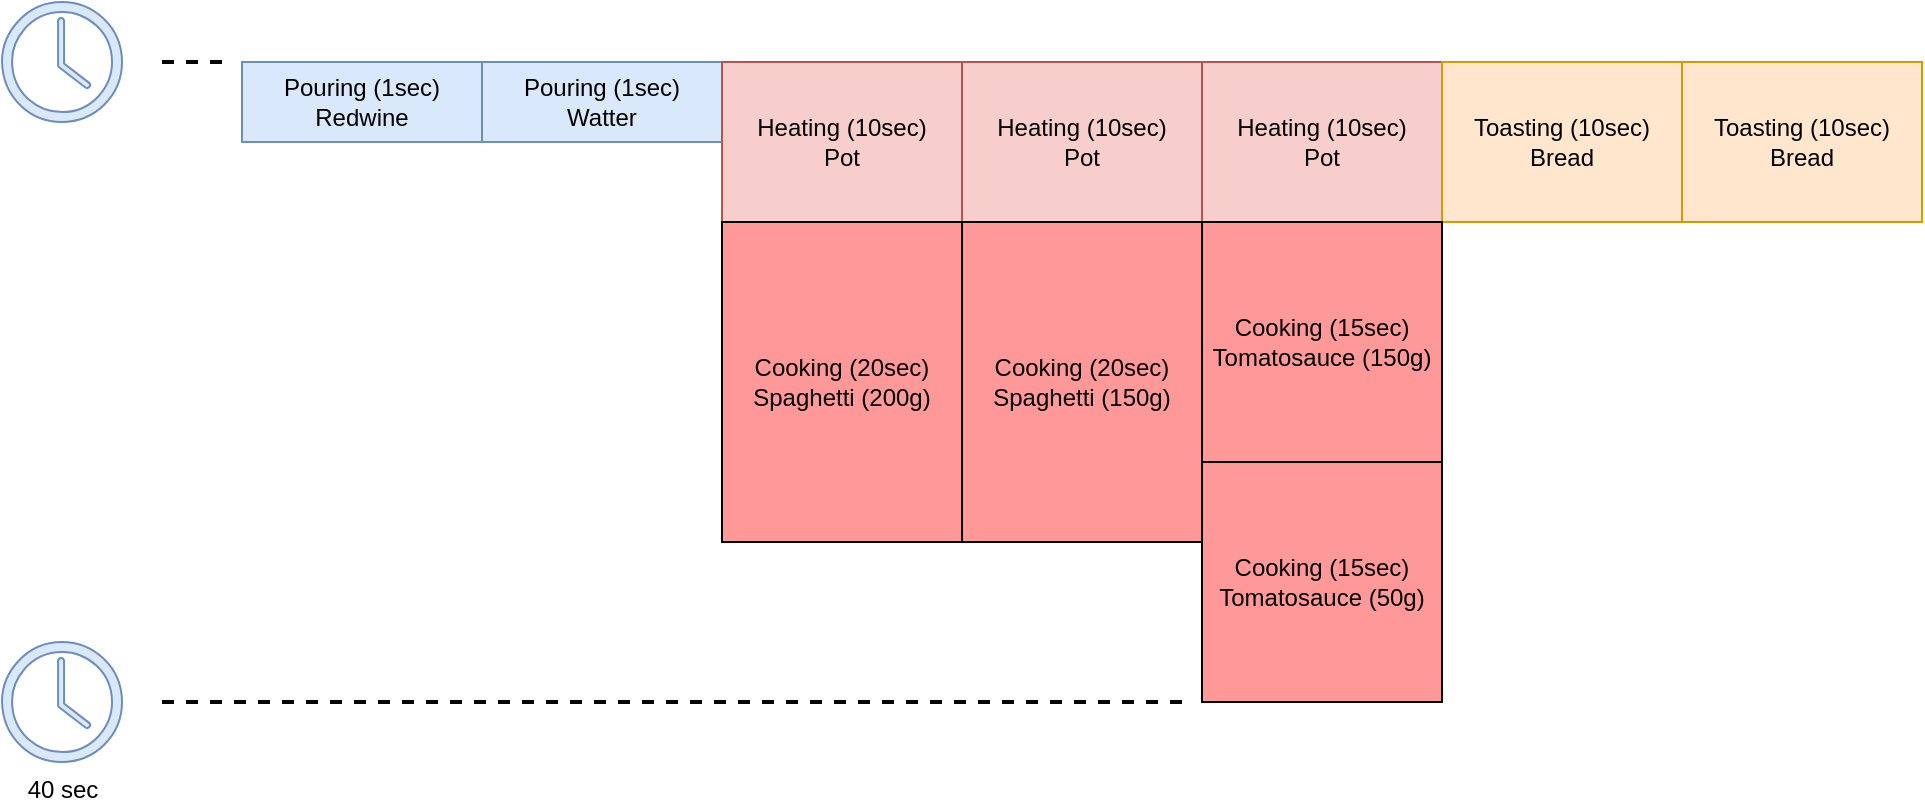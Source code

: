 <mxfile version="16.1.2" type="device"><diagram id="dJFi9iSW-yLNJkyjs9DT" name="Page-1"><mxGraphModel dx="2062" dy="1264" grid="1" gridSize="10" guides="1" tooltips="1" connect="1" arrows="1" fold="1" page="1" pageScale="1" pageWidth="1169" pageHeight="827" math="0" shadow="0"><root><mxCell id="0"/><mxCell id="1" parent="0"/><mxCell id="0ObWpjhjKs_UWvojkuQb-1" value="Pouring (1sec)&lt;br&gt;Redwine" style="rounded=0;whiteSpace=wrap;html=1;fillColor=#dae8fc;strokeColor=#6c8ebf;" vertex="1" parent="1"><mxGeometry x="200" y="120" width="120" height="40" as="geometry"/></mxCell><mxCell id="0ObWpjhjKs_UWvojkuQb-2" value="Pouring (1sec)&lt;br&gt;Watter" style="rounded=0;whiteSpace=wrap;html=1;fillColor=#dae8fc;strokeColor=#6c8ebf;" vertex="1" parent="1"><mxGeometry x="320" y="120" width="120" height="40" as="geometry"/></mxCell><mxCell id="0ObWpjhjKs_UWvojkuQb-3" value="Heating (10sec)&lt;br&gt;Pot" style="rounded=0;whiteSpace=wrap;html=1;fillColor=#f8cecc;strokeColor=#b85450;" vertex="1" parent="1"><mxGeometry x="440" y="120" width="120" height="80" as="geometry"/></mxCell><mxCell id="0ObWpjhjKs_UWvojkuQb-4" value="Heating (10sec)&lt;br&gt;Pot" style="rounded=0;whiteSpace=wrap;html=1;fillColor=#f8cecc;strokeColor=#b85450;" vertex="1" parent="1"><mxGeometry x="680" y="120" width="120" height="80" as="geometry"/></mxCell><mxCell id="0ObWpjhjKs_UWvojkuQb-5" value="Heating (10sec)&lt;br&gt;Pot" style="rounded=0;whiteSpace=wrap;html=1;fillColor=#f8cecc;strokeColor=#b85450;" vertex="1" parent="1"><mxGeometry x="560" y="120" width="120" height="80" as="geometry"/></mxCell><mxCell id="0ObWpjhjKs_UWvojkuQb-7" value="Toasting (10sec)&lt;br&gt;Bread" style="rounded=0;whiteSpace=wrap;html=1;fillColor=#ffe6cc;strokeColor=#d79b00;" vertex="1" parent="1"><mxGeometry x="800" y="120" width="120" height="80" as="geometry"/></mxCell><mxCell id="0ObWpjhjKs_UWvojkuQb-8" value="Toasting (10sec)&lt;br&gt;Bread" style="rounded=0;whiteSpace=wrap;html=1;fillColor=#ffe6cc;strokeColor=#d79b00;" vertex="1" parent="1"><mxGeometry x="920" y="120" width="120" height="80" as="geometry"/></mxCell><mxCell id="0ObWpjhjKs_UWvojkuQb-9" value="Cooking (20sec)&lt;br&gt;Spaghetti (200g)" style="rounded=0;whiteSpace=wrap;html=1;fillColor=#D6625D;strokeColor=#000000;strokeWidth=1;" vertex="1" parent="1"><mxGeometry x="440" y="200" width="120" height="160" as="geometry"/></mxCell><mxCell id="0ObWpjhjKs_UWvojkuQb-10" value="Cooking (20sec)&lt;br&gt;Spaghetti (150g)" style="rounded=0;whiteSpace=wrap;html=1;fillColor=#D6625D;strokeColor=#000000;" vertex="1" parent="1"><mxGeometry x="560" y="200" width="120" height="160" as="geometry"/></mxCell><mxCell id="0ObWpjhjKs_UWvojkuQb-11" value="Cooking (15sec)&lt;br&gt;Tomatosauce (150g)" style="rounded=0;whiteSpace=wrap;html=1;fillColor=#D6625D;strokeColor=#000000;" vertex="1" parent="1"><mxGeometry x="680" y="200" width="120" height="120" as="geometry"/></mxCell><mxCell id="0ObWpjhjKs_UWvojkuQb-12" value="Cooking (15sec)&lt;br&gt;Tomatosauce (50g)" style="rounded=0;whiteSpace=wrap;html=1;fillColor=#FF9999;strokeColor=#000000;" vertex="1" parent="1"><mxGeometry x="680" y="320" width="120" height="120" as="geometry"/></mxCell><mxCell id="0ObWpjhjKs_UWvojkuQb-16" value="" style="sketch=0;pointerEvents=1;shadow=0;dashed=0;html=1;strokeColor=#6c8ebf;fillColor=#dae8fc;labelPosition=center;verticalLabelPosition=bottom;verticalAlign=top;outlineConnect=0;align=center;shape=mxgraph.office.concepts.clock;" vertex="1" parent="1"><mxGeometry x="80" y="90" width="60" height="60" as="geometry"/></mxCell><mxCell id="0ObWpjhjKs_UWvojkuQb-17" value="40 sec" style="sketch=0;pointerEvents=1;shadow=0;dashed=0;html=1;strokeColor=#6c8ebf;fillColor=#dae8fc;labelPosition=center;verticalLabelPosition=bottom;verticalAlign=top;outlineConnect=0;align=center;shape=mxgraph.office.concepts.clock;" vertex="1" parent="1"><mxGeometry x="80" y="410" width="60" height="60" as="geometry"/></mxCell><mxCell id="0ObWpjhjKs_UWvojkuQb-18" value="" style="line;strokeWidth=2;html=1;perimeter=backbonePerimeter;points=[];outlineConnect=0;fillColor=#D6625D;dashed=1;" vertex="1" parent="1"><mxGeometry x="160" y="435" width="510" height="10" as="geometry"/></mxCell><mxCell id="0ObWpjhjKs_UWvojkuQb-19" value="" style="line;strokeWidth=2;html=1;perimeter=backbonePerimeter;points=[];outlineConnect=0;fillColor=#D6625D;dashed=1;" vertex="1" parent="1"><mxGeometry x="160" y="115" width="30" height="10" as="geometry"/></mxCell><mxCell id="0ObWpjhjKs_UWvojkuQb-20" value="Cooking (20sec)&lt;br&gt;Spaghetti (200g)" style="rounded=0;whiteSpace=wrap;html=1;fillColor=#FF9999;strokeColor=#000000;strokeWidth=1;" vertex="1" parent="1"><mxGeometry x="440" y="200" width="120" height="160" as="geometry"/></mxCell><mxCell id="0ObWpjhjKs_UWvojkuQb-21" value="Cooking (20sec)&lt;br&gt;Spaghetti (150g)" style="rounded=0;whiteSpace=wrap;html=1;fillColor=#FF9999;strokeColor=#000000;" vertex="1" parent="1"><mxGeometry x="560" y="200" width="120" height="160" as="geometry"/></mxCell><mxCell id="0ObWpjhjKs_UWvojkuQb-22" value="Cooking (15sec)&lt;br&gt;Tomatosauce (150g)" style="rounded=0;whiteSpace=wrap;html=1;fillColor=#FF9999;strokeColor=#000000;" vertex="1" parent="1"><mxGeometry x="680" y="200" width="120" height="120" as="geometry"/></mxCell></root></mxGraphModel></diagram></mxfile>